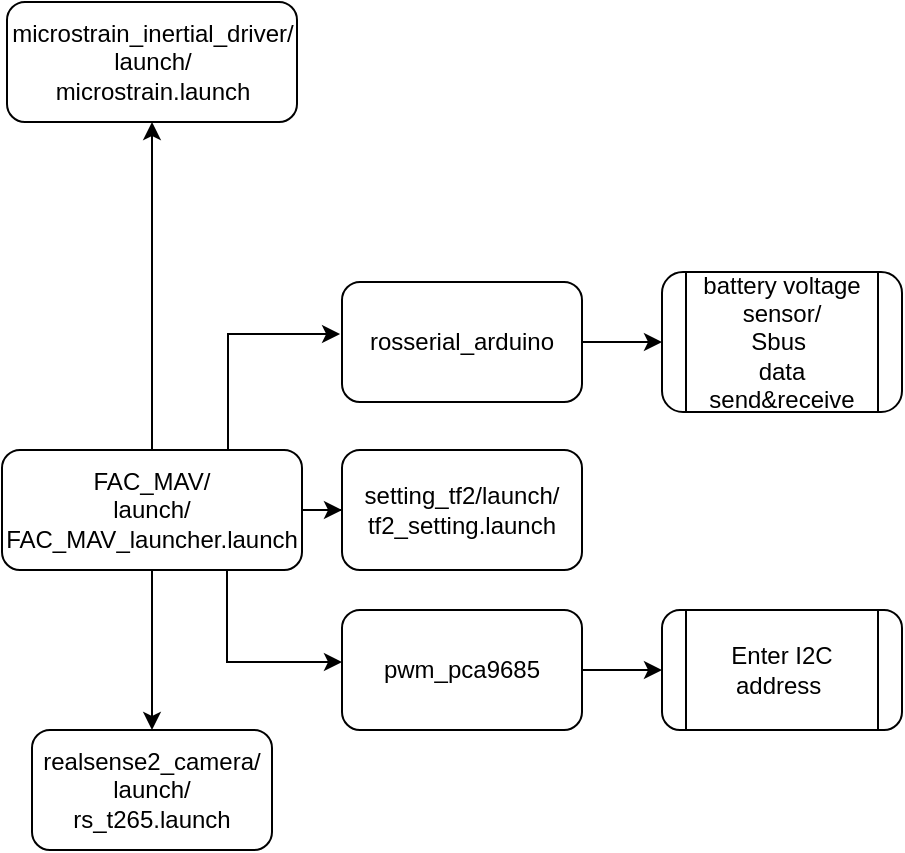 <mxfile version="21.1.2" type="github">
  <diagram name="페이지-1" id="7TPEcrsd8bQQI6SpCqqm">
    <mxGraphModel dx="830" dy="529" grid="1" gridSize="10" guides="1" tooltips="1" connect="1" arrows="1" fold="1" page="1" pageScale="1" pageWidth="827" pageHeight="1169" math="0" shadow="0">
      <root>
        <mxCell id="0" />
        <mxCell id="1" parent="0" />
        <mxCell id="CLf-_QWoL2Vjhj0egjH0-4" value="" style="edgeStyle=orthogonalEdgeStyle;rounded=0;orthogonalLoop=1;jettySize=auto;html=1;" edge="1" parent="1" source="CLf-_QWoL2Vjhj0egjH0-1" target="CLf-_QWoL2Vjhj0egjH0-3">
          <mxGeometry relative="1" as="geometry" />
        </mxCell>
        <mxCell id="CLf-_QWoL2Vjhj0egjH0-7" value="" style="edgeStyle=orthogonalEdgeStyle;rounded=0;orthogonalLoop=1;jettySize=auto;html=1;" edge="1" parent="1" source="CLf-_QWoL2Vjhj0egjH0-1" target="CLf-_QWoL2Vjhj0egjH0-6">
          <mxGeometry relative="1" as="geometry" />
        </mxCell>
        <mxCell id="CLf-_QWoL2Vjhj0egjH0-9" value="" style="edgeStyle=orthogonalEdgeStyle;rounded=0;orthogonalLoop=1;jettySize=auto;html=1;" edge="1" parent="1" source="CLf-_QWoL2Vjhj0egjH0-1" target="CLf-_QWoL2Vjhj0egjH0-8">
          <mxGeometry relative="1" as="geometry" />
        </mxCell>
        <mxCell id="CLf-_QWoL2Vjhj0egjH0-1" value="FAC_MAV/&lt;br&gt;launch/&lt;br&gt;FAC_MAV_launcher.launch" style="rounded=1;whiteSpace=wrap;html=1;" vertex="1" parent="1">
          <mxGeometry y="554" width="150" height="60" as="geometry" />
        </mxCell>
        <mxCell id="CLf-_QWoL2Vjhj0egjH0-3" value="setting_tf2/launch/&lt;br&gt;tf2_setting.launch" style="whiteSpace=wrap;html=1;rounded=1;" vertex="1" parent="1">
          <mxGeometry x="170" y="554" width="120" height="60" as="geometry" />
        </mxCell>
        <mxCell id="CLf-_QWoL2Vjhj0egjH0-6" value="microstrain_inertial_driver/&lt;br&gt;launch/&lt;br&gt;microstrain.launch" style="whiteSpace=wrap;html=1;rounded=1;" vertex="1" parent="1">
          <mxGeometry x="2.5" y="330" width="145" height="60" as="geometry" />
        </mxCell>
        <mxCell id="CLf-_QWoL2Vjhj0egjH0-8" value="realsense2_camera/&lt;br&gt;launch/&lt;br&gt;rs_t265.launch" style="whiteSpace=wrap;html=1;rounded=1;" vertex="1" parent="1">
          <mxGeometry x="15" y="694" width="120" height="60" as="geometry" />
        </mxCell>
        <mxCell id="CLf-_QWoL2Vjhj0egjH0-10" value="" style="edgeStyle=orthogonalEdgeStyle;rounded=0;orthogonalLoop=1;jettySize=auto;html=1;exitX=0.75;exitY=1;exitDx=0;exitDy=0;" edge="1" parent="1" source="CLf-_QWoL2Vjhj0egjH0-1">
          <mxGeometry relative="1" as="geometry">
            <mxPoint x="170" y="620" as="sourcePoint" />
            <mxPoint x="170" y="660" as="targetPoint" />
            <Array as="points">
              <mxPoint x="113" y="660" />
            </Array>
          </mxGeometry>
        </mxCell>
        <mxCell id="CLf-_QWoL2Vjhj0egjH0-15" value="" style="edgeStyle=orthogonalEdgeStyle;rounded=0;orthogonalLoop=1;jettySize=auto;html=1;" edge="1" parent="1" source="CLf-_QWoL2Vjhj0egjH0-11" target="CLf-_QWoL2Vjhj0egjH0-14">
          <mxGeometry relative="1" as="geometry" />
        </mxCell>
        <mxCell id="CLf-_QWoL2Vjhj0egjH0-11" value="pwm_pca9685" style="whiteSpace=wrap;html=1;rounded=1;" vertex="1" parent="1">
          <mxGeometry x="170" y="634" width="120" height="60" as="geometry" />
        </mxCell>
        <mxCell id="CLf-_QWoL2Vjhj0egjH0-12" value="" style="edgeStyle=orthogonalEdgeStyle;rounded=0;orthogonalLoop=1;jettySize=auto;html=1;entryX=-0.008;entryY=0.434;entryDx=0;entryDy=0;entryPerimeter=0;" edge="1" parent="1" target="CLf-_QWoL2Vjhj0egjH0-13">
          <mxGeometry relative="1" as="geometry">
            <mxPoint x="103" y="554" as="sourcePoint" />
            <mxPoint x="170" y="496" as="targetPoint" />
            <Array as="points">
              <mxPoint x="113" y="554" />
              <mxPoint x="113" y="496" />
            </Array>
          </mxGeometry>
        </mxCell>
        <mxCell id="CLf-_QWoL2Vjhj0egjH0-17" value="" style="edgeStyle=orthogonalEdgeStyle;rounded=0;orthogonalLoop=1;jettySize=auto;html=1;" edge="1" parent="1" source="CLf-_QWoL2Vjhj0egjH0-13" target="CLf-_QWoL2Vjhj0egjH0-16">
          <mxGeometry relative="1" as="geometry" />
        </mxCell>
        <mxCell id="CLf-_QWoL2Vjhj0egjH0-13" value="rosserial_arduino" style="whiteSpace=wrap;html=1;rounded=1;" vertex="1" parent="1">
          <mxGeometry x="170" y="470" width="120" height="60" as="geometry" />
        </mxCell>
        <mxCell id="CLf-_QWoL2Vjhj0egjH0-14" value="Enter I2C address&amp;nbsp;" style="shape=process;whiteSpace=wrap;html=1;backgroundOutline=1;rounded=1;" vertex="1" parent="1">
          <mxGeometry x="330" y="634" width="120" height="60" as="geometry" />
        </mxCell>
        <mxCell id="CLf-_QWoL2Vjhj0egjH0-16" value="battery voltage sensor/&lt;br&gt;Sbus&amp;nbsp;&lt;br&gt;data send&amp;amp;receive" style="shape=process;whiteSpace=wrap;html=1;backgroundOutline=1;rounded=1;" vertex="1" parent="1">
          <mxGeometry x="330" y="465" width="120" height="70" as="geometry" />
        </mxCell>
      </root>
    </mxGraphModel>
  </diagram>
</mxfile>

